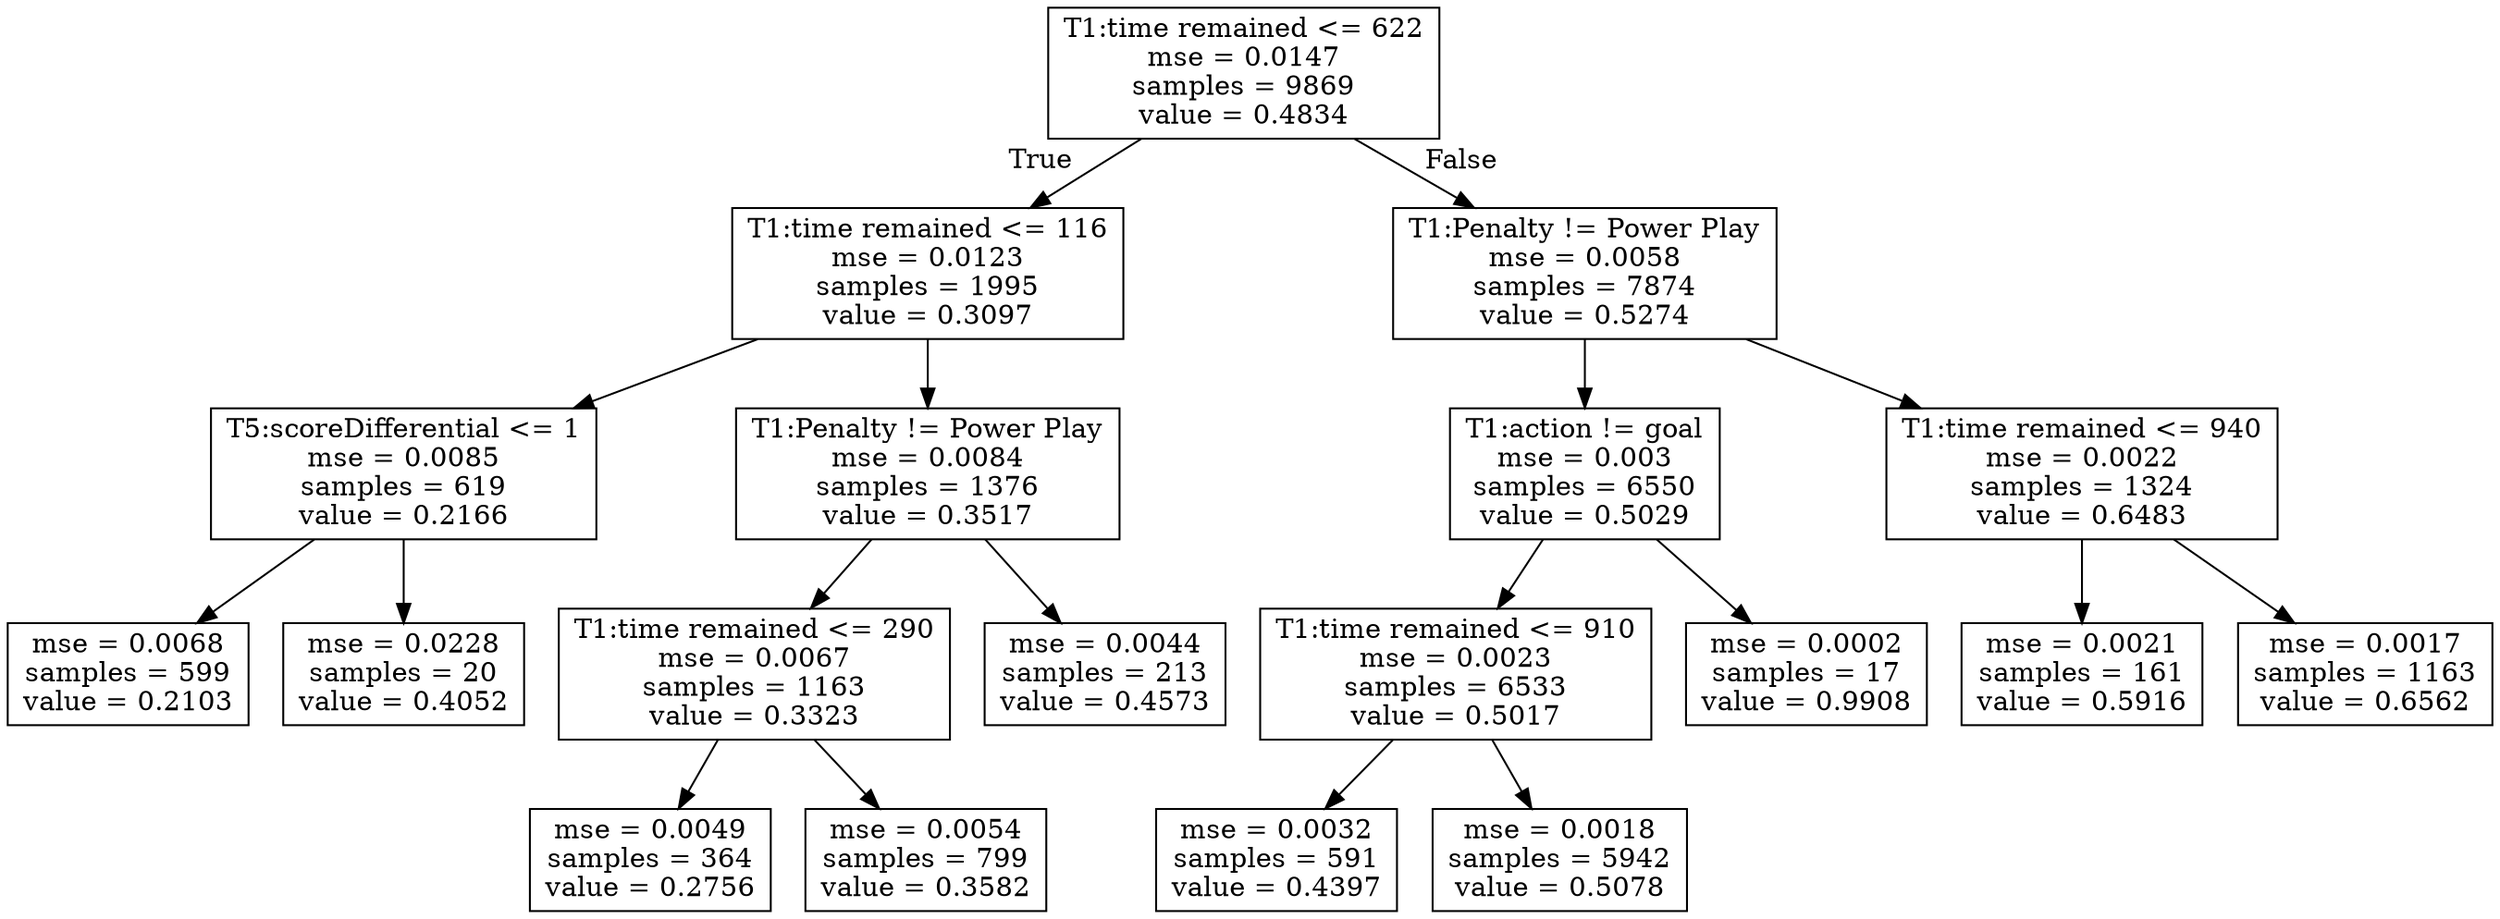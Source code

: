 digraph Tree {
node [shape=box] ;
0 [label="T1:time remained <= 622\nmse = 0.0147\nsamples = 9869\nvalue = 0.4834"] ;
1 [label="T1:time remained <= 116\nmse = 0.0123\nsamples = 1995\nvalue = 0.3097"] ;
0 -> 1 [labeldistance=2.5, labelangle=45, headlabel="True"] ;
5 [label="T5:scoreDifferential <= 1\nmse = 0.0085\nsamples = 619\nvalue = 0.2166"] ;
1 -> 5 ;
15 [label="mse = 0.0068\nsamples = 599\nvalue = 0.2103"] ;
5 -> 15 ;
16 [label="mse = 0.0228\nsamples = 20\nvalue = 0.4052"] ;
5 -> 16 ;
6 [label="T1:Penalty != Power Play\nmse = 0.0084\nsamples = 1376\nvalue = 0.3517"] ;
1 -> 6 ;
9 [label="T1:time remained <= 290\nmse = 0.0067\nsamples = 1163\nvalue = 0.3323"] ;
6 -> 9 ;
13 [label="mse = 0.0049\nsamples = 364\nvalue = 0.2756"] ;
9 -> 13 ;
14 [label="mse = 0.0054\nsamples = 799\nvalue = 0.3582"] ;
9 -> 14 ;
10 [label="mse = 0.0044\nsamples = 213\nvalue = 0.4573"] ;
6 -> 10 ;
2 [label="T1:Penalty != Power Play\nmse = 0.0058\nsamples = 7874\nvalue = 0.5274"] ;
0 -> 2 [labeldistance=2.5, labelangle=-45, headlabel="False"] ;
3 [label="T1:action != goal\nmse = 0.003\nsamples = 6550\nvalue = 0.5029"] ;
2 -> 3 ;
7 [label="T1:time remained <= 910\nmse = 0.0023\nsamples = 6533\nvalue = 0.5017"] ;
3 -> 7 ;
11 [label="mse = 0.0032\nsamples = 591\nvalue = 0.4397"] ;
7 -> 11 ;
12 [label="mse = 0.0018\nsamples = 5942\nvalue = 0.5078"] ;
7 -> 12 ;
8 [label="mse = 0.0002\nsamples = 17\nvalue = 0.9908"] ;
3 -> 8 ;
4 [label="T1:time remained <= 940\nmse = 0.0022\nsamples = 1324\nvalue = 0.6483"] ;
2 -> 4 ;
17 [label="mse = 0.0021\nsamples = 161\nvalue = 0.5916"] ;
4 -> 17 ;
18 [label="mse = 0.0017\nsamples = 1163\nvalue = 0.6562"] ;
4 -> 18 ;
}